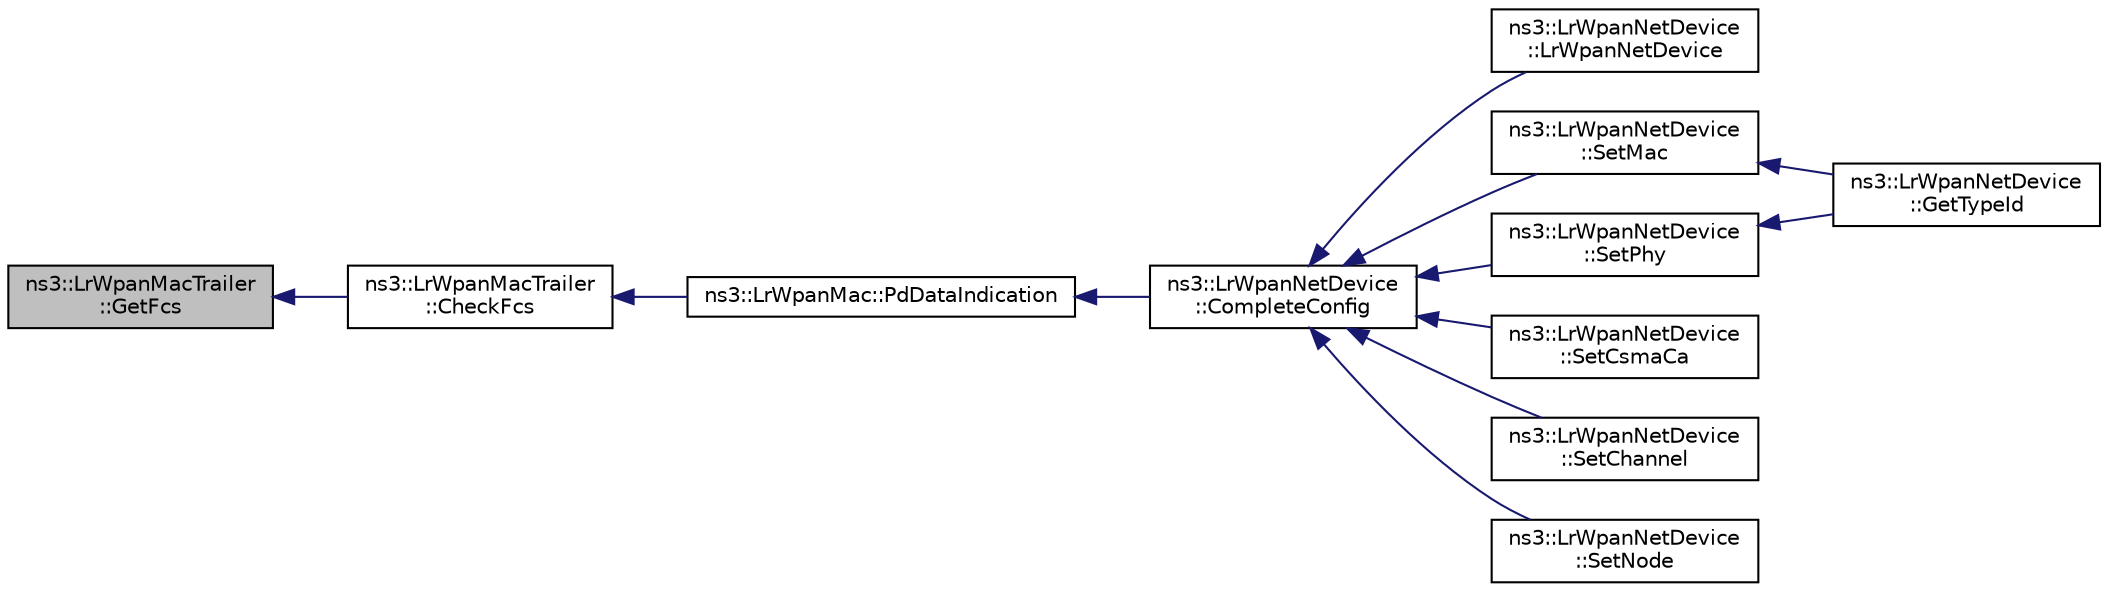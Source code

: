 digraph "ns3::LrWpanMacTrailer::GetFcs"
{
  edge [fontname="Helvetica",fontsize="10",labelfontname="Helvetica",labelfontsize="10"];
  node [fontname="Helvetica",fontsize="10",shape=record];
  rankdir="LR";
  Node1 [label="ns3::LrWpanMacTrailer\l::GetFcs",height=0.2,width=0.4,color="black", fillcolor="grey75", style="filled", fontcolor="black"];
  Node1 -> Node2 [dir="back",color="midnightblue",fontsize="10",style="solid"];
  Node2 [label="ns3::LrWpanMacTrailer\l::CheckFcs",height=0.2,width=0.4,color="black", fillcolor="white", style="filled",URL="$d7/d32/classns3_1_1LrWpanMacTrailer.html#ad0eff9b77569c8f6abce72a04b27794b"];
  Node2 -> Node3 [dir="back",color="midnightblue",fontsize="10",style="solid"];
  Node3 [label="ns3::LrWpanMac::PdDataIndication",height=0.2,width=0.4,color="black", fillcolor="white", style="filled",URL="$db/d57/classns3_1_1LrWpanMac.html#a71139cc1bd26ab1c0a9c2e7791631389"];
  Node3 -> Node4 [dir="back",color="midnightblue",fontsize="10",style="solid"];
  Node4 [label="ns3::LrWpanNetDevice\l::CompleteConfig",height=0.2,width=0.4,color="black", fillcolor="white", style="filled",URL="$dd/d73/classns3_1_1LrWpanNetDevice.html#a2851594198a88409d0a25401e9c61997"];
  Node4 -> Node5 [dir="back",color="midnightblue",fontsize="10",style="solid"];
  Node5 [label="ns3::LrWpanNetDevice\l::LrWpanNetDevice",height=0.2,width=0.4,color="black", fillcolor="white", style="filled",URL="$dd/d73/classns3_1_1LrWpanNetDevice.html#a13831cf68e3c1a3e052509e3e2dd2266"];
  Node4 -> Node6 [dir="back",color="midnightblue",fontsize="10",style="solid"];
  Node6 [label="ns3::LrWpanNetDevice\l::SetMac",height=0.2,width=0.4,color="black", fillcolor="white", style="filled",URL="$dd/d73/classns3_1_1LrWpanNetDevice.html#aa36a97b6898c9b5b2dd4f6d956eda590"];
  Node6 -> Node7 [dir="back",color="midnightblue",fontsize="10",style="solid"];
  Node7 [label="ns3::LrWpanNetDevice\l::GetTypeId",height=0.2,width=0.4,color="black", fillcolor="white", style="filled",URL="$dd/d73/classns3_1_1LrWpanNetDevice.html#acef1e5cfc71b10c0de1f57657fff2d44"];
  Node4 -> Node8 [dir="back",color="midnightblue",fontsize="10",style="solid"];
  Node8 [label="ns3::LrWpanNetDevice\l::SetPhy",height=0.2,width=0.4,color="black", fillcolor="white", style="filled",URL="$dd/d73/classns3_1_1LrWpanNetDevice.html#a521c26ef227a41d835ee5ee6ed783480"];
  Node8 -> Node7 [dir="back",color="midnightblue",fontsize="10",style="solid"];
  Node4 -> Node9 [dir="back",color="midnightblue",fontsize="10",style="solid"];
  Node9 [label="ns3::LrWpanNetDevice\l::SetCsmaCa",height=0.2,width=0.4,color="black", fillcolor="white", style="filled",URL="$dd/d73/classns3_1_1LrWpanNetDevice.html#a36bff9613507b175c91c3493b923e41c"];
  Node4 -> Node10 [dir="back",color="midnightblue",fontsize="10",style="solid"];
  Node10 [label="ns3::LrWpanNetDevice\l::SetChannel",height=0.2,width=0.4,color="black", fillcolor="white", style="filled",URL="$dd/d73/classns3_1_1LrWpanNetDevice.html#a3a16a06be6078dcc9b54d705bf8bc98a"];
  Node4 -> Node11 [dir="back",color="midnightblue",fontsize="10",style="solid"];
  Node11 [label="ns3::LrWpanNetDevice\l::SetNode",height=0.2,width=0.4,color="black", fillcolor="white", style="filled",URL="$dd/d73/classns3_1_1LrWpanNetDevice.html#a1eaad99ee6281913a727ba92b2b1cc2d"];
}
